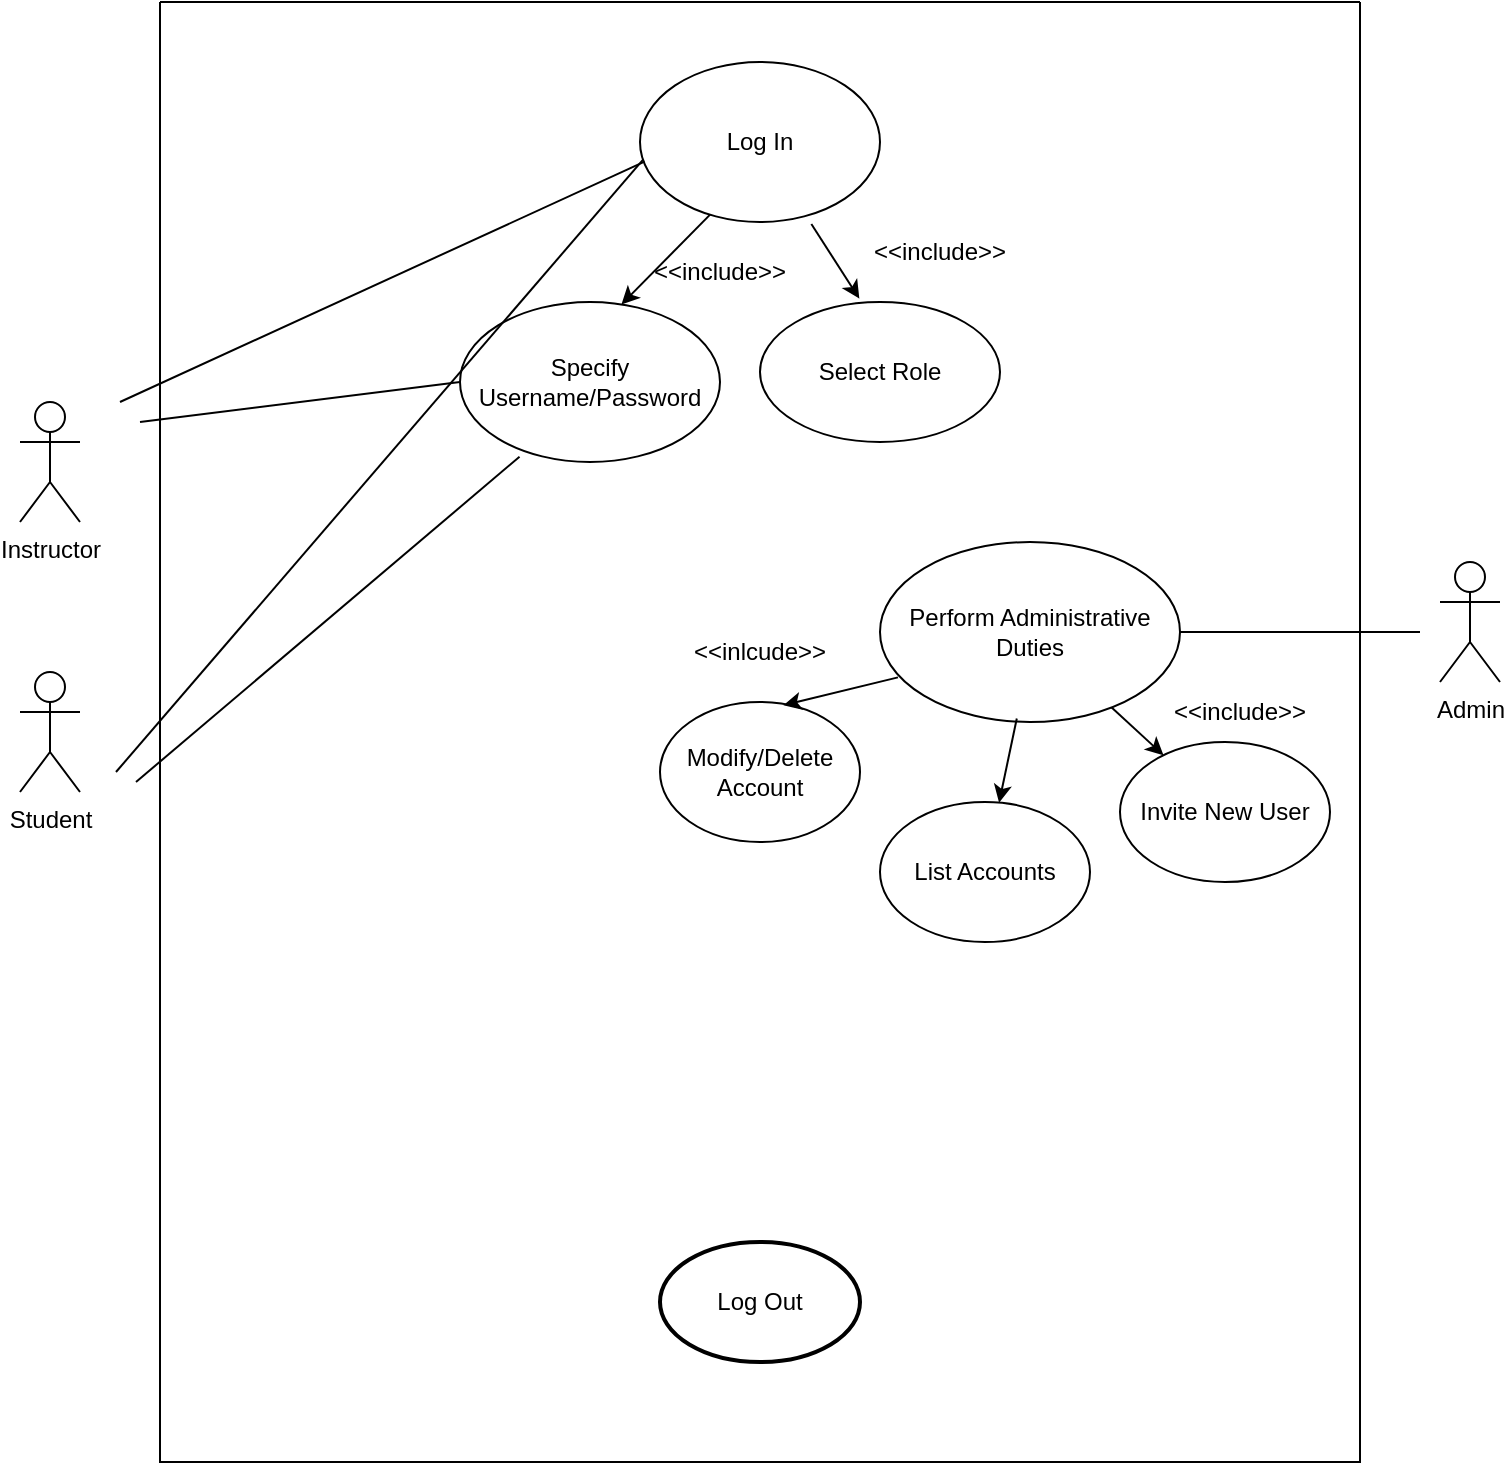 <mxfile version="24.7.17">
  <diagram name="Page-1" id="LruVm3f_gUJ0hTBGyI3_">
    <mxGraphModel dx="1526" dy="956" grid="1" gridSize="10" guides="1" tooltips="1" connect="1" arrows="1" fold="1" page="1" pageScale="1" pageWidth="850" pageHeight="1100" math="0" shadow="0">
      <root>
        <mxCell id="0" />
        <mxCell id="1" parent="0" />
        <mxCell id="z0iuT4_A-Pk-rhS7tFmT-8" value="" style="swimlane;startSize=0;" vertex="1" parent="1">
          <mxGeometry x="150" y="20" width="600" height="730" as="geometry" />
        </mxCell>
        <mxCell id="z0iuT4_A-Pk-rhS7tFmT-18" value="Log Out" style="strokeWidth=2;html=1;shape=mxgraph.flowchart.start_1;whiteSpace=wrap;" vertex="1" parent="z0iuT4_A-Pk-rhS7tFmT-8">
          <mxGeometry x="250" y="620" width="100" height="60" as="geometry" />
        </mxCell>
        <mxCell id="z0iuT4_A-Pk-rhS7tFmT-2" value="Log In" style="ellipse;whiteSpace=wrap;html=1;" vertex="1" parent="z0iuT4_A-Pk-rhS7tFmT-8">
          <mxGeometry x="240" y="30" width="120" height="80" as="geometry" />
        </mxCell>
        <mxCell id="z0iuT4_A-Pk-rhS7tFmT-27" value="" style="endArrow=classic;html=1;rounded=0;exitX=0.714;exitY=1.013;exitDx=0;exitDy=0;entryX=0.414;entryY=-0.024;entryDx=0;entryDy=0;entryPerimeter=0;exitPerimeter=0;" edge="1" parent="z0iuT4_A-Pk-rhS7tFmT-8" source="z0iuT4_A-Pk-rhS7tFmT-2" target="z0iuT4_A-Pk-rhS7tFmT-32">
          <mxGeometry width="50" height="50" relative="1" as="geometry">
            <mxPoint x="350" y="90" as="sourcePoint" />
            <mxPoint x="330" y="150" as="targetPoint" />
          </mxGeometry>
        </mxCell>
        <mxCell id="z0iuT4_A-Pk-rhS7tFmT-28" value="&amp;lt;&amp;lt;include&amp;gt;&amp;gt;" style="text;html=1;align=center;verticalAlign=middle;whiteSpace=wrap;rounded=0;" vertex="1" parent="z0iuT4_A-Pk-rhS7tFmT-8">
          <mxGeometry x="360" y="110" width="60" height="30" as="geometry" />
        </mxCell>
        <mxCell id="z0iuT4_A-Pk-rhS7tFmT-31" value="Specify Username/Password" style="ellipse;whiteSpace=wrap;html=1;" vertex="1" parent="z0iuT4_A-Pk-rhS7tFmT-8">
          <mxGeometry x="150" y="150" width="130" height="80" as="geometry" />
        </mxCell>
        <mxCell id="z0iuT4_A-Pk-rhS7tFmT-32" value="Select Role" style="ellipse;whiteSpace=wrap;html=1;" vertex="1" parent="z0iuT4_A-Pk-rhS7tFmT-8">
          <mxGeometry x="300" y="150" width="120" height="70" as="geometry" />
        </mxCell>
        <mxCell id="z0iuT4_A-Pk-rhS7tFmT-33" value="" style="endArrow=classic;html=1;rounded=0;exitX=0.292;exitY=0.954;exitDx=0;exitDy=0;entryX=0.621;entryY=0.015;entryDx=0;entryDy=0;exitPerimeter=0;entryPerimeter=0;" edge="1" parent="z0iuT4_A-Pk-rhS7tFmT-8" source="z0iuT4_A-Pk-rhS7tFmT-2" target="z0iuT4_A-Pk-rhS7tFmT-31">
          <mxGeometry width="50" height="50" relative="1" as="geometry">
            <mxPoint x="70" y="170" as="sourcePoint" />
            <mxPoint x="120" y="120" as="targetPoint" />
          </mxGeometry>
        </mxCell>
        <mxCell id="z0iuT4_A-Pk-rhS7tFmT-34" value="&amp;lt;&amp;lt;include&amp;gt;&amp;gt;" style="text;html=1;align=center;verticalAlign=middle;whiteSpace=wrap;rounded=0;" vertex="1" parent="z0iuT4_A-Pk-rhS7tFmT-8">
          <mxGeometry x="250" y="120" width="60" height="30" as="geometry" />
        </mxCell>
        <mxCell id="z0iuT4_A-Pk-rhS7tFmT-35" value="Perform Administrative Duties" style="ellipse;whiteSpace=wrap;html=1;" vertex="1" parent="z0iuT4_A-Pk-rhS7tFmT-8">
          <mxGeometry x="360" y="270" width="150" height="90" as="geometry" />
        </mxCell>
        <mxCell id="z0iuT4_A-Pk-rhS7tFmT-36" value="Modify/Delete Account" style="ellipse;whiteSpace=wrap;html=1;" vertex="1" parent="z0iuT4_A-Pk-rhS7tFmT-8">
          <mxGeometry x="250" y="350" width="100" height="70" as="geometry" />
        </mxCell>
        <mxCell id="z0iuT4_A-Pk-rhS7tFmT-37" value="List Accounts" style="ellipse;whiteSpace=wrap;html=1;" vertex="1" parent="z0iuT4_A-Pk-rhS7tFmT-8">
          <mxGeometry x="360" y="400" width="105" height="70" as="geometry" />
        </mxCell>
        <mxCell id="z0iuT4_A-Pk-rhS7tFmT-38" value="Invite New User" style="ellipse;whiteSpace=wrap;html=1;" vertex="1" parent="z0iuT4_A-Pk-rhS7tFmT-8">
          <mxGeometry x="480" y="370" width="105" height="70" as="geometry" />
        </mxCell>
        <mxCell id="z0iuT4_A-Pk-rhS7tFmT-39" value="" style="endArrow=classic;html=1;rounded=0;exitX=0.06;exitY=0.752;exitDx=0;exitDy=0;exitPerimeter=0;entryX=0.617;entryY=0.024;entryDx=0;entryDy=0;entryPerimeter=0;" edge="1" parent="z0iuT4_A-Pk-rhS7tFmT-8" source="z0iuT4_A-Pk-rhS7tFmT-35" target="z0iuT4_A-Pk-rhS7tFmT-36">
          <mxGeometry width="50" height="50" relative="1" as="geometry">
            <mxPoint x="260" y="340" as="sourcePoint" />
            <mxPoint x="310" y="290" as="targetPoint" />
          </mxGeometry>
        </mxCell>
        <mxCell id="z0iuT4_A-Pk-rhS7tFmT-40" value="" style="endArrow=classic;html=1;rounded=0;exitX=0.456;exitY=0.981;exitDx=0;exitDy=0;exitPerimeter=0;" edge="1" parent="z0iuT4_A-Pk-rhS7tFmT-8" source="z0iuT4_A-Pk-rhS7tFmT-35" target="z0iuT4_A-Pk-rhS7tFmT-37">
          <mxGeometry width="50" height="50" relative="1" as="geometry">
            <mxPoint x="130" y="420" as="sourcePoint" />
            <mxPoint x="180" y="370" as="targetPoint" />
          </mxGeometry>
        </mxCell>
        <mxCell id="z0iuT4_A-Pk-rhS7tFmT-41" value="" style="endArrow=classic;html=1;rounded=0;" edge="1" parent="z0iuT4_A-Pk-rhS7tFmT-8" source="z0iuT4_A-Pk-rhS7tFmT-35" target="z0iuT4_A-Pk-rhS7tFmT-38">
          <mxGeometry width="50" height="50" relative="1" as="geometry">
            <mxPoint x="120" y="390" as="sourcePoint" />
            <mxPoint x="170" y="340" as="targetPoint" />
          </mxGeometry>
        </mxCell>
        <mxCell id="z0iuT4_A-Pk-rhS7tFmT-43" value="&amp;lt;&amp;lt;inlcude&amp;gt;&amp;gt;" style="text;html=1;align=center;verticalAlign=middle;whiteSpace=wrap;rounded=0;" vertex="1" parent="z0iuT4_A-Pk-rhS7tFmT-8">
          <mxGeometry x="270" y="310" width="60" height="30" as="geometry" />
        </mxCell>
        <mxCell id="z0iuT4_A-Pk-rhS7tFmT-42" value="&amp;lt;&amp;lt;include&amp;gt;&amp;gt;" style="text;html=1;align=center;verticalAlign=middle;whiteSpace=wrap;rounded=0;" vertex="1" parent="z0iuT4_A-Pk-rhS7tFmT-8">
          <mxGeometry x="510" y="340" width="60" height="30" as="geometry" />
        </mxCell>
        <mxCell id="z0iuT4_A-Pk-rhS7tFmT-45" value="" style="endArrow=none;html=1;rounded=0;entryX=0.012;entryY=0.612;entryDx=0;entryDy=0;entryPerimeter=0;" edge="1" parent="z0iuT4_A-Pk-rhS7tFmT-8" target="z0iuT4_A-Pk-rhS7tFmT-2">
          <mxGeometry width="50" height="50" relative="1" as="geometry">
            <mxPoint x="-22" y="385" as="sourcePoint" />
            <mxPoint x="240" y="265" as="targetPoint" />
          </mxGeometry>
        </mxCell>
        <mxCell id="z0iuT4_A-Pk-rhS7tFmT-47" value="" style="endArrow=none;html=1;rounded=0;entryX=0.229;entryY=0.967;entryDx=0;entryDy=0;entryPerimeter=0;" edge="1" parent="z0iuT4_A-Pk-rhS7tFmT-8" target="z0iuT4_A-Pk-rhS7tFmT-31">
          <mxGeometry width="50" height="50" relative="1" as="geometry">
            <mxPoint x="-12" y="390" as="sourcePoint" />
            <mxPoint x="250" y="270" as="targetPoint" />
          </mxGeometry>
        </mxCell>
        <mxCell id="z0iuT4_A-Pk-rhS7tFmT-9" value="Admin" style="shape=umlActor;verticalLabelPosition=bottom;verticalAlign=top;html=1;outlineConnect=0;fontSize=12;" vertex="1" parent="1">
          <mxGeometry x="790" y="300" width="30" height="60" as="geometry" />
        </mxCell>
        <mxCell id="z0iuT4_A-Pk-rhS7tFmT-16" value="Instructor" style="shape=umlActor;verticalLabelPosition=bottom;verticalAlign=top;html=1;" vertex="1" parent="1">
          <mxGeometry x="80" y="220" width="30" height="60" as="geometry" />
        </mxCell>
        <mxCell id="z0iuT4_A-Pk-rhS7tFmT-17" value="Student" style="shape=umlActor;verticalLabelPosition=bottom;verticalAlign=top;html=1;" vertex="1" parent="1">
          <mxGeometry x="80" y="355" width="30" height="60" as="geometry" />
        </mxCell>
        <mxCell id="z0iuT4_A-Pk-rhS7tFmT-44" value="" style="endArrow=none;html=1;rounded=0;entryX=0.019;entryY=0.623;entryDx=0;entryDy=0;entryPerimeter=0;" edge="1" parent="1" target="z0iuT4_A-Pk-rhS7tFmT-2">
          <mxGeometry width="50" height="50" relative="1" as="geometry">
            <mxPoint x="130" y="220" as="sourcePoint" />
            <mxPoint x="180" y="210" as="targetPoint" />
          </mxGeometry>
        </mxCell>
        <mxCell id="z0iuT4_A-Pk-rhS7tFmT-46" value="" style="endArrow=none;html=1;rounded=0;entryX=0;entryY=0.5;entryDx=0;entryDy=0;" edge="1" parent="1" target="z0iuT4_A-Pk-rhS7tFmT-31">
          <mxGeometry width="50" height="50" relative="1" as="geometry">
            <mxPoint x="140" y="230" as="sourcePoint" />
            <mxPoint x="412" y="120" as="targetPoint" />
          </mxGeometry>
        </mxCell>
        <mxCell id="z0iuT4_A-Pk-rhS7tFmT-48" value="" style="endArrow=none;html=1;rounded=0;" edge="1" parent="1" source="z0iuT4_A-Pk-rhS7tFmT-35">
          <mxGeometry width="50" height="50" relative="1" as="geometry">
            <mxPoint x="528" y="410" as="sourcePoint" />
            <mxPoint x="780" y="335" as="targetPoint" />
          </mxGeometry>
        </mxCell>
      </root>
    </mxGraphModel>
  </diagram>
</mxfile>
